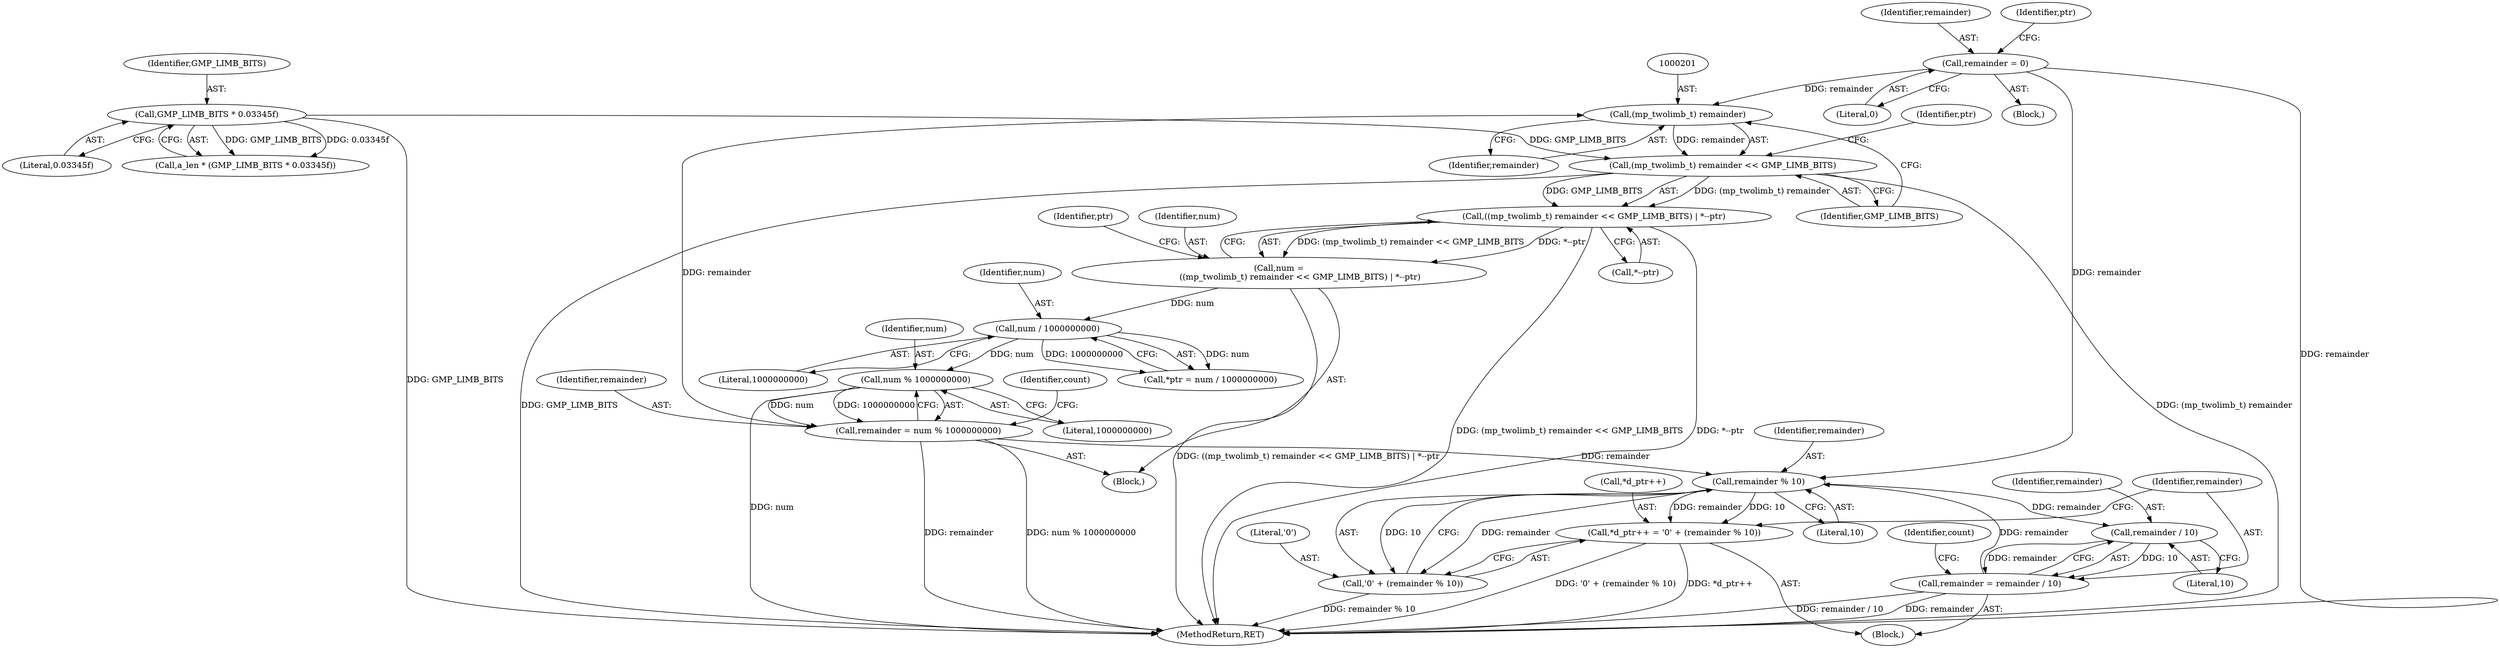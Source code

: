 digraph "0_gnulib_278b4175c9d7dd47c1a3071554aac02add3b3c35@API" {
"1000234" [label="(Call,remainder % 10)"];
"1000175" [label="(Call,remainder = 0)"];
"1000237" [label="(Call,remainder = remainder / 10)"];
"1000239" [label="(Call,remainder / 10)"];
"1000234" [label="(Call,remainder % 10)"];
"1000213" [label="(Call,remainder = num % 1000000000)"];
"1000215" [label="(Call,num % 1000000000)"];
"1000210" [label="(Call,num / 1000000000)"];
"1000196" [label="(Call,num =\n                ((mp_twolimb_t) remainder << GMP_LIMB_BITS) | *--ptr)"];
"1000198" [label="(Call,((mp_twolimb_t) remainder << GMP_LIMB_BITS) | *--ptr)"];
"1000199" [label="(Call,(mp_twolimb_t) remainder << GMP_LIMB_BITS)"];
"1000200" [label="(Call,(mp_twolimb_t) remainder)"];
"1000134" [label="(Call,GMP_LIMB_BITS * 0.03345f)"];
"1000228" [label="(Call,*d_ptr++ = '0' + (remainder % 10))"];
"1000232" [label="(Call,'0' + (remainder % 10))"];
"1000135" [label="(Identifier,GMP_LIMB_BITS)"];
"1000228" [label="(Call,*d_ptr++ = '0' + (remainder % 10))"];
"1000227" [label="(Block,)"];
"1000280" [label="(MethodReturn,RET)"];
"1000217" [label="(Literal,1000000000)"];
"1000234" [label="(Call,remainder % 10)"];
"1000175" [label="(Call,remainder = 0)"];
"1000193" [label="(Identifier,count)"];
"1000176" [label="(Identifier,remainder)"];
"1000229" [label="(Call,*d_ptr++)"];
"1000203" [label="(Identifier,GMP_LIMB_BITS)"];
"1000196" [label="(Call,num =\n                ((mp_twolimb_t) remainder << GMP_LIMB_BITS) | *--ptr)"];
"1000236" [label="(Literal,10)"];
"1000216" [label="(Identifier,num)"];
"1000211" [label="(Identifier,num)"];
"1000226" [label="(Identifier,count)"];
"1000206" [label="(Identifier,ptr)"];
"1000233" [label="(Literal,'0')"];
"1000237" [label="(Call,remainder = remainder / 10)"];
"1000241" [label="(Literal,10)"];
"1000239" [label="(Call,remainder / 10)"];
"1000202" [label="(Identifier,remainder)"];
"1000209" [label="(Identifier,ptr)"];
"1000200" [label="(Call,(mp_twolimb_t) remainder)"];
"1000235" [label="(Identifier,remainder)"];
"1000213" [label="(Call,remainder = num % 1000000000)"];
"1000180" [label="(Identifier,ptr)"];
"1000240" [label="(Identifier,remainder)"];
"1000177" [label="(Literal,0)"];
"1000204" [label="(Call,*--ptr)"];
"1000232" [label="(Call,'0' + (remainder % 10))"];
"1000173" [label="(Block,)"];
"1000238" [label="(Identifier,remainder)"];
"1000132" [label="(Call,a_len * (GMP_LIMB_BITS * 0.03345f))"];
"1000212" [label="(Literal,1000000000)"];
"1000207" [label="(Call,*ptr = num / 1000000000)"];
"1000215" [label="(Call,num % 1000000000)"];
"1000199" [label="(Call,(mp_twolimb_t) remainder << GMP_LIMB_BITS)"];
"1000198" [label="(Call,((mp_twolimb_t) remainder << GMP_LIMB_BITS) | *--ptr)"];
"1000194" [label="(Block,)"];
"1000210" [label="(Call,num / 1000000000)"];
"1000136" [label="(Literal,0.03345f)"];
"1000214" [label="(Identifier,remainder)"];
"1000134" [label="(Call,GMP_LIMB_BITS * 0.03345f)"];
"1000197" [label="(Identifier,num)"];
"1000234" -> "1000232"  [label="AST: "];
"1000234" -> "1000236"  [label="CFG: "];
"1000235" -> "1000234"  [label="AST: "];
"1000236" -> "1000234"  [label="AST: "];
"1000232" -> "1000234"  [label="CFG: "];
"1000234" -> "1000228"  [label="DDG: remainder"];
"1000234" -> "1000228"  [label="DDG: 10"];
"1000234" -> "1000232"  [label="DDG: remainder"];
"1000234" -> "1000232"  [label="DDG: 10"];
"1000175" -> "1000234"  [label="DDG: remainder"];
"1000237" -> "1000234"  [label="DDG: remainder"];
"1000213" -> "1000234"  [label="DDG: remainder"];
"1000234" -> "1000239"  [label="DDG: remainder"];
"1000175" -> "1000173"  [label="AST: "];
"1000175" -> "1000177"  [label="CFG: "];
"1000176" -> "1000175"  [label="AST: "];
"1000177" -> "1000175"  [label="AST: "];
"1000180" -> "1000175"  [label="CFG: "];
"1000175" -> "1000280"  [label="DDG: remainder"];
"1000175" -> "1000200"  [label="DDG: remainder"];
"1000237" -> "1000227"  [label="AST: "];
"1000237" -> "1000239"  [label="CFG: "];
"1000238" -> "1000237"  [label="AST: "];
"1000239" -> "1000237"  [label="AST: "];
"1000226" -> "1000237"  [label="CFG: "];
"1000237" -> "1000280"  [label="DDG: remainder / 10"];
"1000237" -> "1000280"  [label="DDG: remainder"];
"1000239" -> "1000237"  [label="DDG: remainder"];
"1000239" -> "1000237"  [label="DDG: 10"];
"1000239" -> "1000241"  [label="CFG: "];
"1000240" -> "1000239"  [label="AST: "];
"1000241" -> "1000239"  [label="AST: "];
"1000213" -> "1000194"  [label="AST: "];
"1000213" -> "1000215"  [label="CFG: "];
"1000214" -> "1000213"  [label="AST: "];
"1000215" -> "1000213"  [label="AST: "];
"1000193" -> "1000213"  [label="CFG: "];
"1000213" -> "1000280"  [label="DDG: remainder"];
"1000213" -> "1000280"  [label="DDG: num % 1000000000"];
"1000213" -> "1000200"  [label="DDG: remainder"];
"1000215" -> "1000213"  [label="DDG: num"];
"1000215" -> "1000213"  [label="DDG: 1000000000"];
"1000215" -> "1000217"  [label="CFG: "];
"1000216" -> "1000215"  [label="AST: "];
"1000217" -> "1000215"  [label="AST: "];
"1000215" -> "1000280"  [label="DDG: num"];
"1000210" -> "1000215"  [label="DDG: num"];
"1000210" -> "1000207"  [label="AST: "];
"1000210" -> "1000212"  [label="CFG: "];
"1000211" -> "1000210"  [label="AST: "];
"1000212" -> "1000210"  [label="AST: "];
"1000207" -> "1000210"  [label="CFG: "];
"1000210" -> "1000207"  [label="DDG: num"];
"1000210" -> "1000207"  [label="DDG: 1000000000"];
"1000196" -> "1000210"  [label="DDG: num"];
"1000196" -> "1000194"  [label="AST: "];
"1000196" -> "1000198"  [label="CFG: "];
"1000197" -> "1000196"  [label="AST: "];
"1000198" -> "1000196"  [label="AST: "];
"1000209" -> "1000196"  [label="CFG: "];
"1000196" -> "1000280"  [label="DDG: ((mp_twolimb_t) remainder << GMP_LIMB_BITS) | *--ptr"];
"1000198" -> "1000196"  [label="DDG: (mp_twolimb_t) remainder << GMP_LIMB_BITS"];
"1000198" -> "1000196"  [label="DDG: *--ptr"];
"1000198" -> "1000204"  [label="CFG: "];
"1000199" -> "1000198"  [label="AST: "];
"1000204" -> "1000198"  [label="AST: "];
"1000198" -> "1000280"  [label="DDG: (mp_twolimb_t) remainder << GMP_LIMB_BITS"];
"1000198" -> "1000280"  [label="DDG: *--ptr"];
"1000199" -> "1000198"  [label="DDG: (mp_twolimb_t) remainder"];
"1000199" -> "1000198"  [label="DDG: GMP_LIMB_BITS"];
"1000199" -> "1000203"  [label="CFG: "];
"1000200" -> "1000199"  [label="AST: "];
"1000203" -> "1000199"  [label="AST: "];
"1000206" -> "1000199"  [label="CFG: "];
"1000199" -> "1000280"  [label="DDG: (mp_twolimb_t) remainder"];
"1000199" -> "1000280"  [label="DDG: GMP_LIMB_BITS"];
"1000200" -> "1000199"  [label="DDG: remainder"];
"1000134" -> "1000199"  [label="DDG: GMP_LIMB_BITS"];
"1000200" -> "1000202"  [label="CFG: "];
"1000201" -> "1000200"  [label="AST: "];
"1000202" -> "1000200"  [label="AST: "];
"1000203" -> "1000200"  [label="CFG: "];
"1000134" -> "1000132"  [label="AST: "];
"1000134" -> "1000136"  [label="CFG: "];
"1000135" -> "1000134"  [label="AST: "];
"1000136" -> "1000134"  [label="AST: "];
"1000132" -> "1000134"  [label="CFG: "];
"1000134" -> "1000280"  [label="DDG: GMP_LIMB_BITS"];
"1000134" -> "1000132"  [label="DDG: GMP_LIMB_BITS"];
"1000134" -> "1000132"  [label="DDG: 0.03345f"];
"1000228" -> "1000227"  [label="AST: "];
"1000228" -> "1000232"  [label="CFG: "];
"1000229" -> "1000228"  [label="AST: "];
"1000232" -> "1000228"  [label="AST: "];
"1000238" -> "1000228"  [label="CFG: "];
"1000228" -> "1000280"  [label="DDG: *d_ptr++"];
"1000228" -> "1000280"  [label="DDG: '0' + (remainder % 10)"];
"1000233" -> "1000232"  [label="AST: "];
"1000232" -> "1000280"  [label="DDG: remainder % 10"];
}

